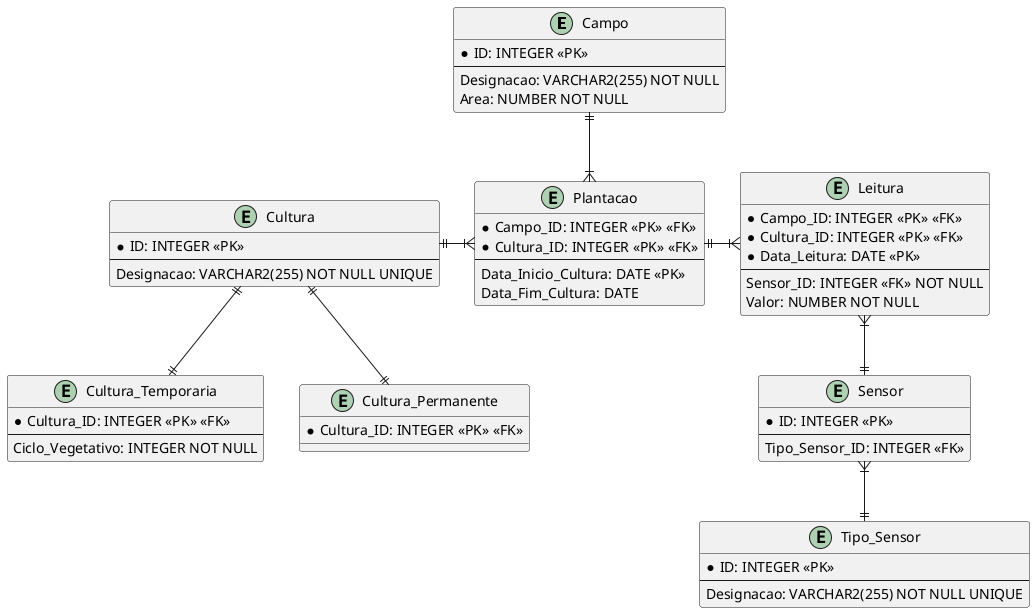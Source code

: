 @startuml Quinta-Estatística

/'TODO #1:- Verificar se a Designação de um Campo é única e se estas 
devem seguir um conjunto de regras;'/
/'TODO #2:- Determinar o valor minímo de uma qualquer Área;'/
/'Constraints:- [[Area, CHECK(Area > Mínimo)]]'/
entity Campo {
    * ID: INTEGER <<PK>>
    --
    Designacao: VARCHAR2(255) NOT NULL
    Area: NUMBER NOT NULL
}

/'Triggers:-
    #1: Verificar que uma Cultura não é simultaneamente uma Cultura_Temporaria
    e Cultura_Permanente;'/
entity Cultura {
    * ID: INTEGER <<PK>>
    --
    Designacao: VARCHAR2(255) NOT NULL UNIQUE
}

/'Contraints:- [[Ciclo_Vegetativo, CHECK(Ciclo_Vegetativo > 0)], 
[Ciclo_Vegetativo, CHECK(Ciclo_Vegetativo < 12)]]'/
entity Cultura_Temporaria {
    * Cultura_ID: INTEGER <<PK>> <<FK>>
    --
    Ciclo_Vegetativo: INTEGER NOT NULL
}

entity Cultura_Permanente {
    * Cultura_ID: INTEGER <<PK>> <<FK>>
}


/'Constraints:- [[Campo_ID, Data_Inicio_Cultura, UNIQUE(Campo_ID, Data_Inicio_Cultura)], 
[Data_Fim_Cultura, CHECK(Data_Fim_Cultura < Data_Inicio_Cultura)]]'/
entity Plantacao {
    * Campo_ID: INTEGER <<PK>> <<FK>>
    * Cultura_ID: INTEGER <<PK>> <<FK>>
    --
    Data_Inicio_Cultura: DATE <<PK>>
    Data_Fim_Cultura: DATE
}

entity Tipo_Sensor {
    * ID: INTEGER <<PK>>
    --
    Designacao: VARCHAR2(255) NOT NULL UNIQUE
}

entity Sensor {
    * ID: INTEGER <<PK>>
    --
    Tipo_Sensor_ID: INTEGER <<FK>> 
}

entity Leitura {
    * Campo_ID: INTEGER <<PK>> <<FK>>
    * Cultura_ID: INTEGER <<PK>> <<FK>>
    * Data_Leitura: DATE <<PK>>
    --
    Sensor_ID: INTEGER <<FK>> NOT NULL
    Valor: NUMBER NOT NULL
}

Campo ||-d-|{ Plantacao

Cultura ||-r-|{ Plantacao
Cultura ||-d-|| Cultura_Temporaria
Cultura ||-d-|| Cultura_Permanente

Plantacao ||-r-|{ Leitura

Tipo_Sensor ||-u-|{ Sensor

Sensor ||-u-|{ Leitura

@enduml